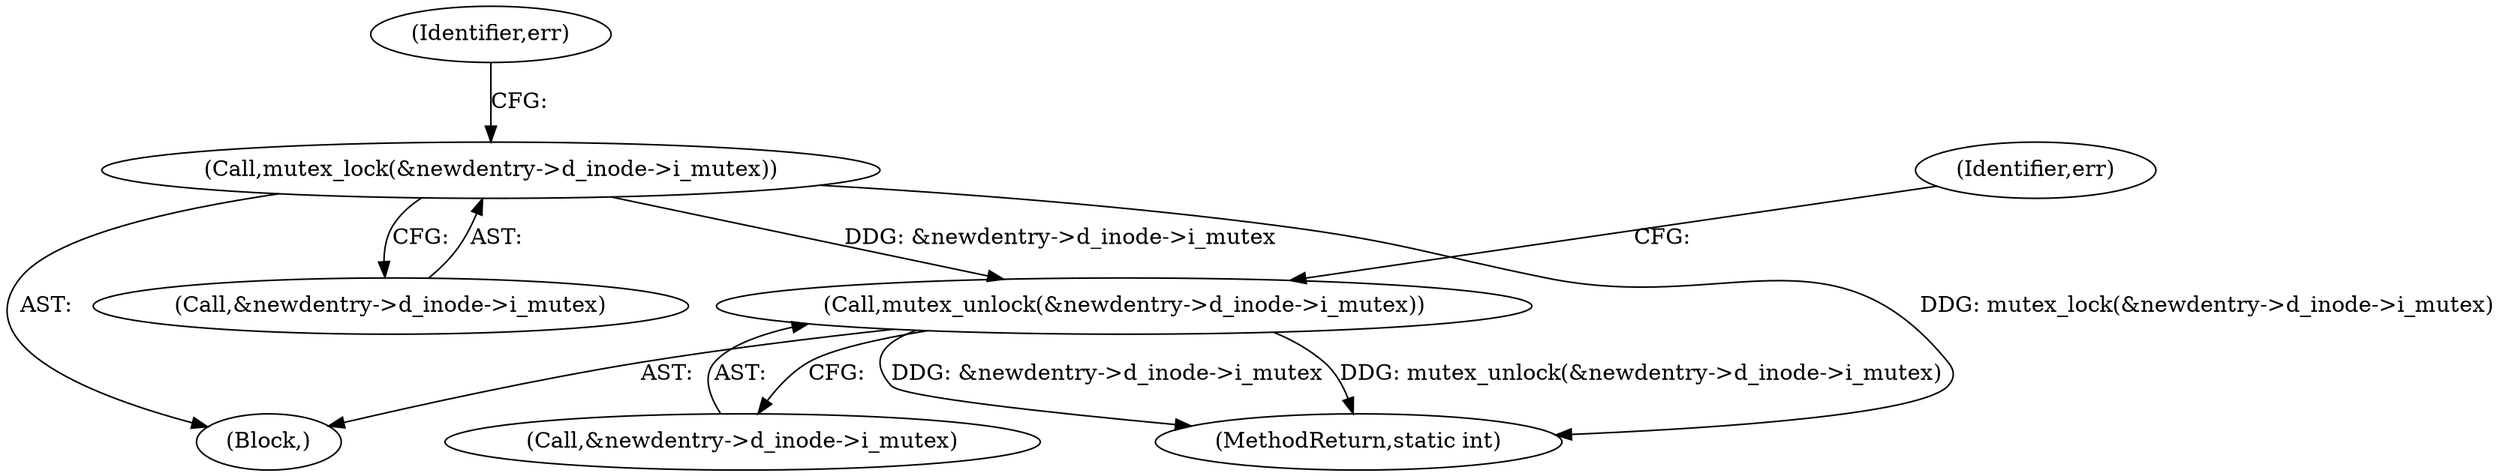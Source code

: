digraph "0_linux_ab79efab0a0ba01a74df782eb7fa44b044dae8b5@API" {
"1000239" [label="(Call,mutex_lock(&newdentry->d_inode->i_mutex))"];
"1000262" [label="(Call,mutex_unlock(&newdentry->d_inode->i_mutex))"];
"1000110" [label="(Block,)"];
"1000270" [label="(Identifier,err)"];
"1000247" [label="(Identifier,err)"];
"1000239" [label="(Call,mutex_lock(&newdentry->d_inode->i_mutex))"];
"1000312" [label="(MethodReturn,static int)"];
"1000263" [label="(Call,&newdentry->d_inode->i_mutex)"];
"1000240" [label="(Call,&newdentry->d_inode->i_mutex)"];
"1000262" [label="(Call,mutex_unlock(&newdentry->d_inode->i_mutex))"];
"1000239" -> "1000110"  [label="AST: "];
"1000239" -> "1000240"  [label="CFG: "];
"1000240" -> "1000239"  [label="AST: "];
"1000247" -> "1000239"  [label="CFG: "];
"1000239" -> "1000312"  [label="DDG: mutex_lock(&newdentry->d_inode->i_mutex)"];
"1000239" -> "1000262"  [label="DDG: &newdentry->d_inode->i_mutex"];
"1000262" -> "1000110"  [label="AST: "];
"1000262" -> "1000263"  [label="CFG: "];
"1000263" -> "1000262"  [label="AST: "];
"1000270" -> "1000262"  [label="CFG: "];
"1000262" -> "1000312"  [label="DDG: &newdentry->d_inode->i_mutex"];
"1000262" -> "1000312"  [label="DDG: mutex_unlock(&newdentry->d_inode->i_mutex)"];
}
